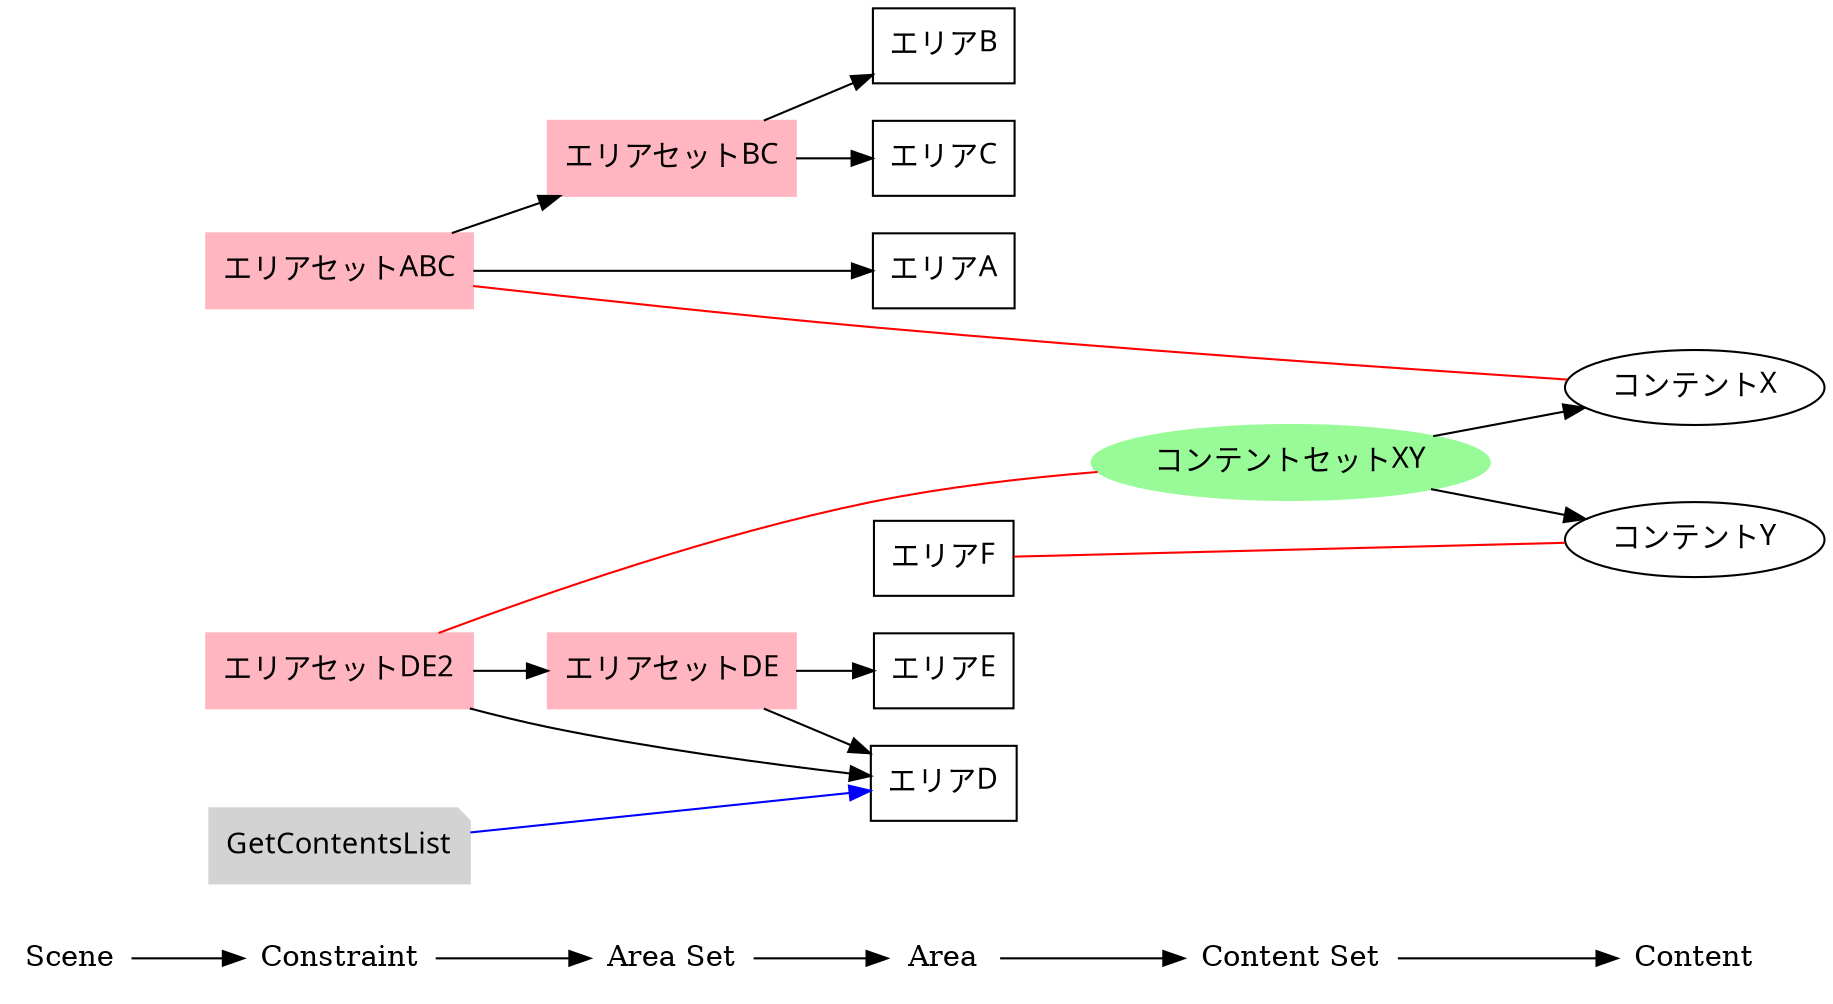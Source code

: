 digraph rule_objects_graph {
	rankdir = LR;
	charset="utf-8";
	clusterrank = global;
	
	node [shape = plaintext];
	Scene -> Constraint -> "Area Set" -> Area -> "Content Set" -> Content; 
	{ rank = same;
		node [shape = box];
		{
			Area;
			e1 [label="エリアA", fontname="Meiryo UI"];
			e2 [label="エリアB", fontname="Meiryo UI"];
			e3 [label="エリアC", fontname="Meiryo UI"];
			e4 [label="エリアD", fontname="Meiryo UI"];
			e5 [label="エリアE", fontname="Meiryo UI"];
			e6 [label="エリアF", fontname="Meiryo UI"];

		}
	}
	
	{ rank = same;
		node [shape = ellipse];
		{
			Content;
			e7 [label="コンテントX", fontname="Meiryo UI"];
			e8 [label="コンテントY", fontname="Meiryo UI"];


		}
	}
	
	{
		subgraph subareaset {
			"Area Set";
			node [shape = box, style = filled, color = lightpink];
			e9 [label="エリアセットBC", fontname="Meiryo UI"];
			e10 [label="エリアセットABC", fontname="Meiryo UI"];
			e11 [label="エリアセットDE", fontname="Meiryo UI"];
			e12 [label="エリアセットDE2", fontname="Meiryo UI"];


		}
	}
	e9 -> e2;
	e9 -> e3;
	e10 -> e1;
	e10 -> e9;
	e11 -> e4;
	e11 -> e5;
	e12 -> e4;
	e12 -> e11;


	
	{
		subgraph subcontentset {
			"Content Set";
			node [shape = ellipse, style = filled, color = palegreen];
			e13 [label="コンテントセットXY", fontname="Meiryo UI"];


		}
	}
	e13 -> e7;
	e13 -> e8;



	e10 -> e7 [dir=none, color=red];
	e6 -> e8 [dir=none, color=red];
	

	e12 -> e13 [dir=none, color=red];
	

	

	

	subgraph scene { rank = same;
		node [shape = circle, style = filled, color = lightblue];
		{
			"Scene";

		}
	}

	{ rank = same;
		node [shape = note, style = filled, color = lightgrey];
		{
			"Constraint";
			e14 [label="GetContentsList", fontname="Meiryo UI"];
		}
	}
	
	{ rank = same;
		node [shape = note, style = filled, color = lavenderblush2];
		{
			"Constraint";
		}
	}

	{ rank = same;
		node [shape = note, style = filled, color = lightpink2];
		{
			"Constraint";
		}
	}

	e14 -> e4 [color=blue];
	

	

	
}

